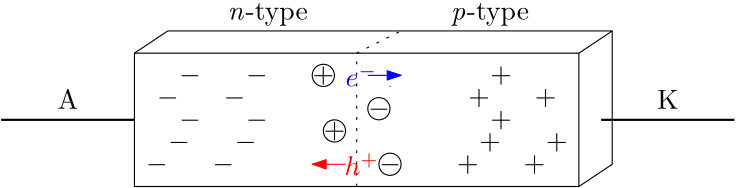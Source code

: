 <?xml version="1.0"?>
<!DOCTYPE ipe SYSTEM "ipe.dtd">
<ipe version="70212" creator="Ipe 7.2.13">
<info created="D:20210912103148" modified="D:20210912153820"/>
<ipestyle name="basic">
<symbol name="arrow/arc(spx)">
<path stroke="sym-stroke" fill="sym-stroke" pen="sym-pen">
0 0 m
-1 0.333 l
-1 -0.333 l
h
</path>
</symbol>
<symbol name="arrow/farc(spx)">
<path stroke="sym-stroke" fill="white" pen="sym-pen">
0 0 m
-1 0.333 l
-1 -0.333 l
h
</path>
</symbol>
<symbol name="arrow/ptarc(spx)">
<path stroke="sym-stroke" fill="sym-stroke" pen="sym-pen">
0 0 m
-1 0.333 l
-0.8 0 l
-1 -0.333 l
h
</path>
</symbol>
<symbol name="arrow/fptarc(spx)">
<path stroke="sym-stroke" fill="white" pen="sym-pen">
0 0 m
-1 0.333 l
-0.8 0 l
-1 -0.333 l
h
</path>
</symbol>
<symbol name="mark/circle(sx)" transformations="translations">
<path fill="sym-stroke">
0.6 0 0 0.6 0 0 e
0.4 0 0 0.4 0 0 e
</path>
</symbol>
<symbol name="mark/disk(sx)" transformations="translations">
<path fill="sym-stroke">
0.6 0 0 0.6 0 0 e
</path>
</symbol>
<symbol name="mark/fdisk(sfx)" transformations="translations">
<group>
<path fill="sym-fill">
0.5 0 0 0.5 0 0 e
</path>
<path fill="sym-stroke" fillrule="eofill">
0.6 0 0 0.6 0 0 e
0.4 0 0 0.4 0 0 e
</path>
</group>
</symbol>
<symbol name="mark/box(sx)" transformations="translations">
<path fill="sym-stroke" fillrule="eofill">
-0.6 -0.6 m
0.6 -0.6 l
0.6 0.6 l
-0.6 0.6 l
h
-0.4 -0.4 m
0.4 -0.4 l
0.4 0.4 l
-0.4 0.4 l
h
</path>
</symbol>
<symbol name="mark/square(sx)" transformations="translations">
<path fill="sym-stroke">
-0.6 -0.6 m
0.6 -0.6 l
0.6 0.6 l
-0.6 0.6 l
h
</path>
</symbol>
<symbol name="mark/fsquare(sfx)" transformations="translations">
<group>
<path fill="sym-fill">
-0.5 -0.5 m
0.5 -0.5 l
0.5 0.5 l
-0.5 0.5 l
h
</path>
<path fill="sym-stroke" fillrule="eofill">
-0.6 -0.6 m
0.6 -0.6 l
0.6 0.6 l
-0.6 0.6 l
h
-0.4 -0.4 m
0.4 -0.4 l
0.4 0.4 l
-0.4 0.4 l
h
</path>
</group>
</symbol>
<symbol name="mark/cross(sx)" transformations="translations">
<group>
<path fill="sym-stroke">
-0.43 -0.57 m
0.57 0.43 l
0.43 0.57 l
-0.57 -0.43 l
h
</path>
<path fill="sym-stroke">
-0.43 0.57 m
0.57 -0.43 l
0.43 -0.57 l
-0.57 0.43 l
h
</path>
</group>
</symbol>
<symbol name="arrow/fnormal(spx)">
<path stroke="sym-stroke" fill="white" pen="sym-pen">
0 0 m
-1 0.333 l
-1 -0.333 l
h
</path>
</symbol>
<symbol name="arrow/pointed(spx)">
<path stroke="sym-stroke" fill="sym-stroke" pen="sym-pen">
0 0 m
-1 0.333 l
-0.8 0 l
-1 -0.333 l
h
</path>
</symbol>
<symbol name="arrow/fpointed(spx)">
<path stroke="sym-stroke" fill="white" pen="sym-pen">
0 0 m
-1 0.333 l
-0.8 0 l
-1 -0.333 l
h
</path>
</symbol>
<symbol name="arrow/linear(spx)">
<path stroke="sym-stroke" pen="sym-pen">
-1 0.333 m
0 0 l
-1 -0.333 l
</path>
</symbol>
<symbol name="arrow/fdouble(spx)">
<path stroke="sym-stroke" fill="white" pen="sym-pen">
0 0 m
-1 0.333 l
-1 -0.333 l
h
-1 0 m
-2 0.333 l
-2 -0.333 l
h
</path>
</symbol>
<symbol name="arrow/double(spx)">
<path stroke="sym-stroke" fill="sym-stroke" pen="sym-pen">
0 0 m
-1 0.333 l
-1 -0.333 l
h
-1 0 m
-2 0.333 l
-2 -0.333 l
h
</path>
</symbol>
<pen name="heavier" value="0.8"/>
<pen name="fat" value="1.2"/>
<pen name="ultrafat" value="2"/>
<symbolsize name="large" value="5"/>
<symbolsize name="small" value="2"/>
<symbolsize name="tiny" value="1.1"/>
<arrowsize name="large" value="10"/>
<arrowsize name="small" value="5"/>
<arrowsize name="tiny" value="3"/>
<color name="red" value="1 0 0"/>
<color name="green" value="0 1 0"/>
<color name="blue" value="0 0 1"/>
<color name="yellow" value="1 1 0"/>
<color name="orange" value="1 0.647 0"/>
<color name="gold" value="1 0.843 0"/>
<color name="purple" value="0.627 0.125 0.941"/>
<color name="gray" value="0.745"/>
<color name="brown" value="0.647 0.165 0.165"/>
<color name="navy" value="0 0 0.502"/>
<color name="pink" value="1 0.753 0.796"/>
<color name="seagreen" value="0.18 0.545 0.341"/>
<color name="turquoise" value="0.251 0.878 0.816"/>
<color name="violet" value="0.933 0.51 0.933"/>
<color name="darkblue" value="0 0 0.545"/>
<color name="darkcyan" value="0 0.545 0.545"/>
<color name="darkgray" value="0.663"/>
<color name="darkgreen" value="0 0.392 0"/>
<color name="darkmagenta" value="0.545 0 0.545"/>
<color name="darkorange" value="1 0.549 0"/>
<color name="darkred" value="0.545 0 0"/>
<color name="lightblue" value="0.678 0.847 0.902"/>
<color name="lightcyan" value="0.878 1 1"/>
<color name="lightgray" value="0.827"/>
<color name="lightgreen" value="0.565 0.933 0.565"/>
<color name="lightyellow" value="1 1 0.878"/>
<dashstyle name="dashed" value="[4] 0"/>
<dashstyle name="dotted" value="[1 3] 0"/>
<dashstyle name="dash dotted" value="[4 2 1 2] 0"/>
<dashstyle name="dash dot dotted" value="[4 2 1 2 1 2] 0"/>
<textsize name="large" value="\large"/>
<textsize name="small" value="\small"/>
<textsize name="tiny" value="\tiny"/>
<textsize name="Large" value="\Large"/>
<textsize name="LARGE" value="\LARGE"/>
<textsize name="huge" value="\huge"/>
<textsize name="Huge" value="\Huge"/>
<textsize name="footnote" value="\footnotesize"/>
<textstyle name="center" begin="\begin{center}" end="\end{center}"/>
<textstyle name="itemize" begin="\begin{itemize}" end="\end{itemize}"/>
<textstyle name="item" begin="\begin{itemize}\item{}" end="\end{itemize}"/>
<gridsize name="4 pts" value="4"/>
<gridsize name="8 pts (~3 mm)" value="8"/>
<gridsize name="16 pts (~6 mm)" value="16"/>
<gridsize name="32 pts (~12 mm)" value="32"/>
<gridsize name="10 pts (~3.5 mm)" value="10"/>
<gridsize name="20 pts (~7 mm)" value="20"/>
<gridsize name="14 pts (~5 mm)" value="14"/>
<gridsize name="28 pts (~10 mm)" value="28"/>
<gridsize name="56 pts (~20 mm)" value="56"/>
<anglesize name="90 deg" value="90"/>
<anglesize name="60 deg" value="60"/>
<anglesize name="45 deg" value="45"/>
<anglesize name="30 deg" value="30"/>
<anglesize name="22.5 deg" value="22.5"/>
<opacity name="10%" value="0.1"/>
<opacity name="30%" value="0.3"/>
<opacity name="50%" value="0.5"/>
<opacity name="75%" value="0.75"/>
<tiling name="falling" angle="-60" step="4" width="1"/>
<tiling name="rising" angle="30" step="4" width="1"/>
</ipestyle>
<page>
<layer name="alpha"/>
<view layers="alpha" active="alpha"/>
<path layer="alpha" stroke="black">
160 672 m
160 624 l
320 624 l
320 672 l
h
</path>
<path stroke="black">
160 672 m
172 680 l
332 680 l
320 672 l
320 672 l
</path>
<path stroke="black">
320 624 m
332 632 l
332 680 l
</path>
<path stroke="black" dash="dotted">
240 624 m
240 672 l
256 680 l
256 680 l
</path>
<path stroke="black" pen="heavier">
160 648 m
112 648 l
</path>
<path stroke="black" pen="heavier">
328 648 m
376 648 l
</path>
<text matrix="1 0 0 1 8 0" transformations="translations" pos="128 652" stroke="black" type="label" width="7.472" height="6.808" depth="0" halign="center" valign="baseline">A</text>
<text transformations="translations" pos="352 652" stroke="black" type="label" width="7.749" height="6.808" depth="0" halign="center" valign="baseline">K</text>
<text matrix="1 0 0 1 96 28" transformations="translations" pos="192 656" stroke="black" type="label" width="28.137" height="6.135" depth="1.93" halign="center" valign="baseline">\emph{p}-type</text>
<text matrix="1 0 0 1 16 28" transformations="translations" pos="192 656" stroke="black" type="label" width="28.781" height="6.135" depth="1.93" halign="center" valign="baseline">\emph{n}-type</text>
<text transformations="translations" pos="168 632" stroke="black" type="label" width="7.749" height="5.812" depth="0.83" halign="center" valign="center" style="math">-</text>
<text matrix="1 0 0 1 24 0" transformations="translations" pos="168 632" stroke="black" type="label" width="7.749" height="5.812" depth="0.83" halign="center" valign="center" style="math">-</text>
<text matrix="1 0 0 1 8 8" transformations="translations" pos="168 632" stroke="black" type="label" width="7.749" height="5.812" depth="0.83" halign="center" valign="center" style="math">-</text>
<text matrix="1 0 0 1 32 8" transformations="translations" pos="168 632" stroke="black" type="label" width="7.749" height="5.812" depth="0.83" halign="center" valign="center" style="math">-</text>
<text matrix="1 0 0 1 12 16" transformations="translations" pos="168 632" stroke="black" type="label" width="7.749" height="5.812" depth="0.83" halign="center" valign="center" style="math">-</text>
<text matrix="1 0 0 1 36 16" transformations="translations" pos="168 632" stroke="black" type="label" width="7.749" height="5.812" depth="0.83" halign="center" valign="center" style="math">-</text>
<text matrix="1 0 0 1 4 24" transformations="translations" pos="168 632" stroke="black" type="label" width="7.749" height="5.812" depth="0.83" halign="center" valign="center" style="math">-</text>
<text matrix="1 0 0 1 28 24" transformations="translations" pos="168 632" stroke="black" type="label" width="7.749" height="5.812" depth="0.83" halign="center" valign="center" style="math">-</text>
<text matrix="1 0 0 1 12 32" transformations="translations" pos="168 632" stroke="black" type="label" width="7.749" height="5.812" depth="0.83" halign="center" valign="center" style="math">-</text>
<text matrix="1 0 0 1 36 32" transformations="translations" pos="168 632" stroke="black" type="label" width="7.749" height="5.812" depth="0.83" halign="center" valign="center" style="math">-</text>
<text matrix="1 0 0 1 112 0" transformations="translations" pos="168 632" stroke="black" type="label" width="7.749" height="5.812" depth="0.83" halign="center" valign="center" style="math">+</text>
<text matrix="1 0 0 1 136 0" transformations="translations" pos="168 632" stroke="black" type="label" width="7.749" height="5.812" depth="0.83" halign="center" valign="center" style="math">+</text>
<text matrix="1 0 0 1 120 8" transformations="translations" pos="168 632" stroke="black" type="label" width="7.749" height="5.812" depth="0.83" halign="center" valign="center" style="math">+</text>
<text matrix="1 0 0 1 144 8" transformations="translations" pos="168 632" stroke="black" type="label" width="7.749" height="5.812" depth="0.83" halign="center" valign="center" style="math">+</text>
<text matrix="1 0 0 1 124 16" transformations="translations" pos="168 632" stroke="black" type="label" width="7.749" height="5.812" depth="0.83" halign="center" valign="center" style="math">+</text>
<text matrix="1 0 0 1 116 24" transformations="translations" pos="168 632" stroke="black" type="label" width="7.749" height="5.812" depth="0.83" halign="center" valign="center" style="math">+</text>
<text matrix="1 0 0 1 140 24" transformations="translations" pos="168 632" stroke="black" type="label" width="7.749" height="5.812" depth="0.83" halign="center" valign="center" style="math">+</text>
<text matrix="1 0 0 1 124 32" transformations="translations" pos="168 632" stroke="black" type="label" width="7.749" height="5.812" depth="0.83" halign="center" valign="center" style="math">+</text>
<group matrix="1 0 0 1 -12 56">
<text matrix="1 0 0 1 72 -24" transformations="translations" pos="168 632" stroke="black" type="label" width="7.749" height="5.812" depth="0.83" halign="center" valign="center" style="math">+</text>
<path stroke="black">
4 0 0 4 240 608 e
</path>
</group>
<group matrix="1 0 0 1 44 24">
<text matrix="1 0 0 1 40 -24" transformations="translations" pos="168 632" stroke="black" type="label" width="7.749" height="5.812" depth="0.83" halign="center" valign="center" style="math">-</text>
<path stroke="black">
4 0 0 4 208 608 e
</path>
</group>
<text matrix="1 0 0 1 -32 84" transformations="translations" pos="268 580" stroke="blue" type="label" width="11.364" height="7.933" depth="0" valign="center" style="math">e^-</text>
<path matrix="1 0 0 1 0 4" stroke="blue" arrow="normal/small">
244 660 m
256 660 l
</path>
<path stroke="black" cap="1">
252 660 m
252 660 l
</path>
<text matrix="1 0 0 1 4 -8" transformations="translations" pos="244 640" stroke="red" type="label" width="12.354" height="7.933" depth="0" halign="right" valign="center" style="math">h^+</text>
<path matrix="1 0 0 1 0 -8" stroke="red" arrow="normal/small">
236 640 m
224 640 l
</path>
<group matrix="1 0 0 1 40 44">
<text matrix="1 0 0 1 40 -24" transformations="translations" pos="168 632" stroke="black" type="label" width="7.749" height="5.812" depth="0.83" halign="center" valign="center" style="math">-</text>
<path stroke="black">
4 0 0 4 208 608 e
</path>
</group>
<group matrix="1 0 0 1 -8 36">
<text matrix="1 0 0 1 72 -24" transformations="translations" pos="168 632" stroke="black" type="label" width="7.749" height="5.812" depth="0.83" halign="center" valign="center" style="math">+</text>
<path stroke="black">
4 0 0 4 240 608 e
</path>
</group>
</page>
</ipe>
